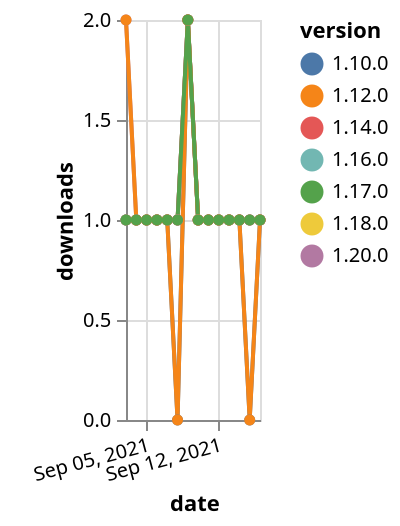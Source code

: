 {"$schema": "https://vega.github.io/schema/vega-lite/v5.json", "description": "A simple bar chart with embedded data.", "data": {"values": [{"date": "2021-09-03", "total": 163, "delta": 1, "version": "1.18.0"}, {"date": "2021-09-04", "total": 164, "delta": 1, "version": "1.18.0"}, {"date": "2021-09-05", "total": 165, "delta": 1, "version": "1.18.0"}, {"date": "2021-09-06", "total": 166, "delta": 1, "version": "1.18.0"}, {"date": "2021-09-07", "total": 167, "delta": 1, "version": "1.18.0"}, {"date": "2021-09-08", "total": 168, "delta": 1, "version": "1.18.0"}, {"date": "2021-09-09", "total": 170, "delta": 2, "version": "1.18.0"}, {"date": "2021-09-10", "total": 171, "delta": 1, "version": "1.18.0"}, {"date": "2021-09-11", "total": 172, "delta": 1, "version": "1.18.0"}, {"date": "2021-09-12", "total": 173, "delta": 1, "version": "1.18.0"}, {"date": "2021-09-13", "total": 174, "delta": 1, "version": "1.18.0"}, {"date": "2021-09-14", "total": 175, "delta": 1, "version": "1.18.0"}, {"date": "2021-09-15", "total": 176, "delta": 1, "version": "1.18.0"}, {"date": "2021-09-16", "total": 177, "delta": 1, "version": "1.18.0"}, {"date": "2021-09-03", "total": 218, "delta": 1, "version": "1.10.0"}, {"date": "2021-09-04", "total": 219, "delta": 1, "version": "1.10.0"}, {"date": "2021-09-05", "total": 220, "delta": 1, "version": "1.10.0"}, {"date": "2021-09-06", "total": 221, "delta": 1, "version": "1.10.0"}, {"date": "2021-09-07", "total": 222, "delta": 1, "version": "1.10.0"}, {"date": "2021-09-08", "total": 222, "delta": 0, "version": "1.10.0"}, {"date": "2021-09-09", "total": 224, "delta": 2, "version": "1.10.0"}, {"date": "2021-09-10", "total": 225, "delta": 1, "version": "1.10.0"}, {"date": "2021-09-11", "total": 226, "delta": 1, "version": "1.10.0"}, {"date": "2021-09-12", "total": 227, "delta": 1, "version": "1.10.0"}, {"date": "2021-09-13", "total": 228, "delta": 1, "version": "1.10.0"}, {"date": "2021-09-14", "total": 229, "delta": 1, "version": "1.10.0"}, {"date": "2021-09-15", "total": 229, "delta": 0, "version": "1.10.0"}, {"date": "2021-09-16", "total": 230, "delta": 1, "version": "1.10.0"}, {"date": "2021-09-03", "total": 120, "delta": 2, "version": "1.20.0"}, {"date": "2021-09-04", "total": 121, "delta": 1, "version": "1.20.0"}, {"date": "2021-09-05", "total": 122, "delta": 1, "version": "1.20.0"}, {"date": "2021-09-06", "total": 123, "delta": 1, "version": "1.20.0"}, {"date": "2021-09-07", "total": 124, "delta": 1, "version": "1.20.0"}, {"date": "2021-09-08", "total": 125, "delta": 1, "version": "1.20.0"}, {"date": "2021-09-09", "total": 127, "delta": 2, "version": "1.20.0"}, {"date": "2021-09-10", "total": 128, "delta": 1, "version": "1.20.0"}, {"date": "2021-09-11", "total": 129, "delta": 1, "version": "1.20.0"}, {"date": "2021-09-12", "total": 130, "delta": 1, "version": "1.20.0"}, {"date": "2021-09-13", "total": 131, "delta": 1, "version": "1.20.0"}, {"date": "2021-09-14", "total": 132, "delta": 1, "version": "1.20.0"}, {"date": "2021-09-15", "total": 133, "delta": 1, "version": "1.20.0"}, {"date": "2021-09-16", "total": 134, "delta": 1, "version": "1.20.0"}, {"date": "2021-09-03", "total": 142, "delta": 1, "version": "1.16.0"}, {"date": "2021-09-04", "total": 143, "delta": 1, "version": "1.16.0"}, {"date": "2021-09-05", "total": 144, "delta": 1, "version": "1.16.0"}, {"date": "2021-09-06", "total": 145, "delta": 1, "version": "1.16.0"}, {"date": "2021-09-07", "total": 146, "delta": 1, "version": "1.16.0"}, {"date": "2021-09-08", "total": 147, "delta": 1, "version": "1.16.0"}, {"date": "2021-09-09", "total": 149, "delta": 2, "version": "1.16.0"}, {"date": "2021-09-10", "total": 150, "delta": 1, "version": "1.16.0"}, {"date": "2021-09-11", "total": 151, "delta": 1, "version": "1.16.0"}, {"date": "2021-09-12", "total": 152, "delta": 1, "version": "1.16.0"}, {"date": "2021-09-13", "total": 153, "delta": 1, "version": "1.16.0"}, {"date": "2021-09-14", "total": 154, "delta": 1, "version": "1.16.0"}, {"date": "2021-09-15", "total": 155, "delta": 1, "version": "1.16.0"}, {"date": "2021-09-16", "total": 156, "delta": 1, "version": "1.16.0"}, {"date": "2021-09-03", "total": 174, "delta": 1, "version": "1.14.0"}, {"date": "2021-09-04", "total": 175, "delta": 1, "version": "1.14.0"}, {"date": "2021-09-05", "total": 176, "delta": 1, "version": "1.14.0"}, {"date": "2021-09-06", "total": 177, "delta": 1, "version": "1.14.0"}, {"date": "2021-09-07", "total": 178, "delta": 1, "version": "1.14.0"}, {"date": "2021-09-08", "total": 179, "delta": 1, "version": "1.14.0"}, {"date": "2021-09-09", "total": 181, "delta": 2, "version": "1.14.0"}, {"date": "2021-09-10", "total": 182, "delta": 1, "version": "1.14.0"}, {"date": "2021-09-11", "total": 183, "delta": 1, "version": "1.14.0"}, {"date": "2021-09-12", "total": 184, "delta": 1, "version": "1.14.0"}, {"date": "2021-09-13", "total": 185, "delta": 1, "version": "1.14.0"}, {"date": "2021-09-14", "total": 186, "delta": 1, "version": "1.14.0"}, {"date": "2021-09-15", "total": 187, "delta": 1, "version": "1.14.0"}, {"date": "2021-09-16", "total": 188, "delta": 1, "version": "1.14.0"}, {"date": "2021-09-03", "total": 281, "delta": 2, "version": "1.12.0"}, {"date": "2021-09-04", "total": 282, "delta": 1, "version": "1.12.0"}, {"date": "2021-09-05", "total": 283, "delta": 1, "version": "1.12.0"}, {"date": "2021-09-06", "total": 284, "delta": 1, "version": "1.12.0"}, {"date": "2021-09-07", "total": 285, "delta": 1, "version": "1.12.0"}, {"date": "2021-09-08", "total": 285, "delta": 0, "version": "1.12.0"}, {"date": "2021-09-09", "total": 287, "delta": 2, "version": "1.12.0"}, {"date": "2021-09-10", "total": 288, "delta": 1, "version": "1.12.0"}, {"date": "2021-09-11", "total": 289, "delta": 1, "version": "1.12.0"}, {"date": "2021-09-12", "total": 290, "delta": 1, "version": "1.12.0"}, {"date": "2021-09-13", "total": 291, "delta": 1, "version": "1.12.0"}, {"date": "2021-09-14", "total": 292, "delta": 1, "version": "1.12.0"}, {"date": "2021-09-15", "total": 292, "delta": 0, "version": "1.12.0"}, {"date": "2021-09-16", "total": 293, "delta": 1, "version": "1.12.0"}, {"date": "2021-09-03", "total": 133, "delta": 1, "version": "1.17.0"}, {"date": "2021-09-04", "total": 134, "delta": 1, "version": "1.17.0"}, {"date": "2021-09-05", "total": 135, "delta": 1, "version": "1.17.0"}, {"date": "2021-09-06", "total": 136, "delta": 1, "version": "1.17.0"}, {"date": "2021-09-07", "total": 137, "delta": 1, "version": "1.17.0"}, {"date": "2021-09-08", "total": 138, "delta": 1, "version": "1.17.0"}, {"date": "2021-09-09", "total": 140, "delta": 2, "version": "1.17.0"}, {"date": "2021-09-10", "total": 141, "delta": 1, "version": "1.17.0"}, {"date": "2021-09-11", "total": 142, "delta": 1, "version": "1.17.0"}, {"date": "2021-09-12", "total": 143, "delta": 1, "version": "1.17.0"}, {"date": "2021-09-13", "total": 144, "delta": 1, "version": "1.17.0"}, {"date": "2021-09-14", "total": 145, "delta": 1, "version": "1.17.0"}, {"date": "2021-09-15", "total": 146, "delta": 1, "version": "1.17.0"}, {"date": "2021-09-16", "total": 147, "delta": 1, "version": "1.17.0"}]}, "width": "container", "mark": {"type": "line", "point": {"filled": true}}, "encoding": {"x": {"field": "date", "type": "temporal", "timeUnit": "yearmonthdate", "title": "date", "axis": {"labelAngle": -15}}, "y": {"field": "delta", "type": "quantitative", "title": "downloads"}, "color": {"field": "version", "type": "nominal"}, "tooltip": {"field": "delta"}}}
